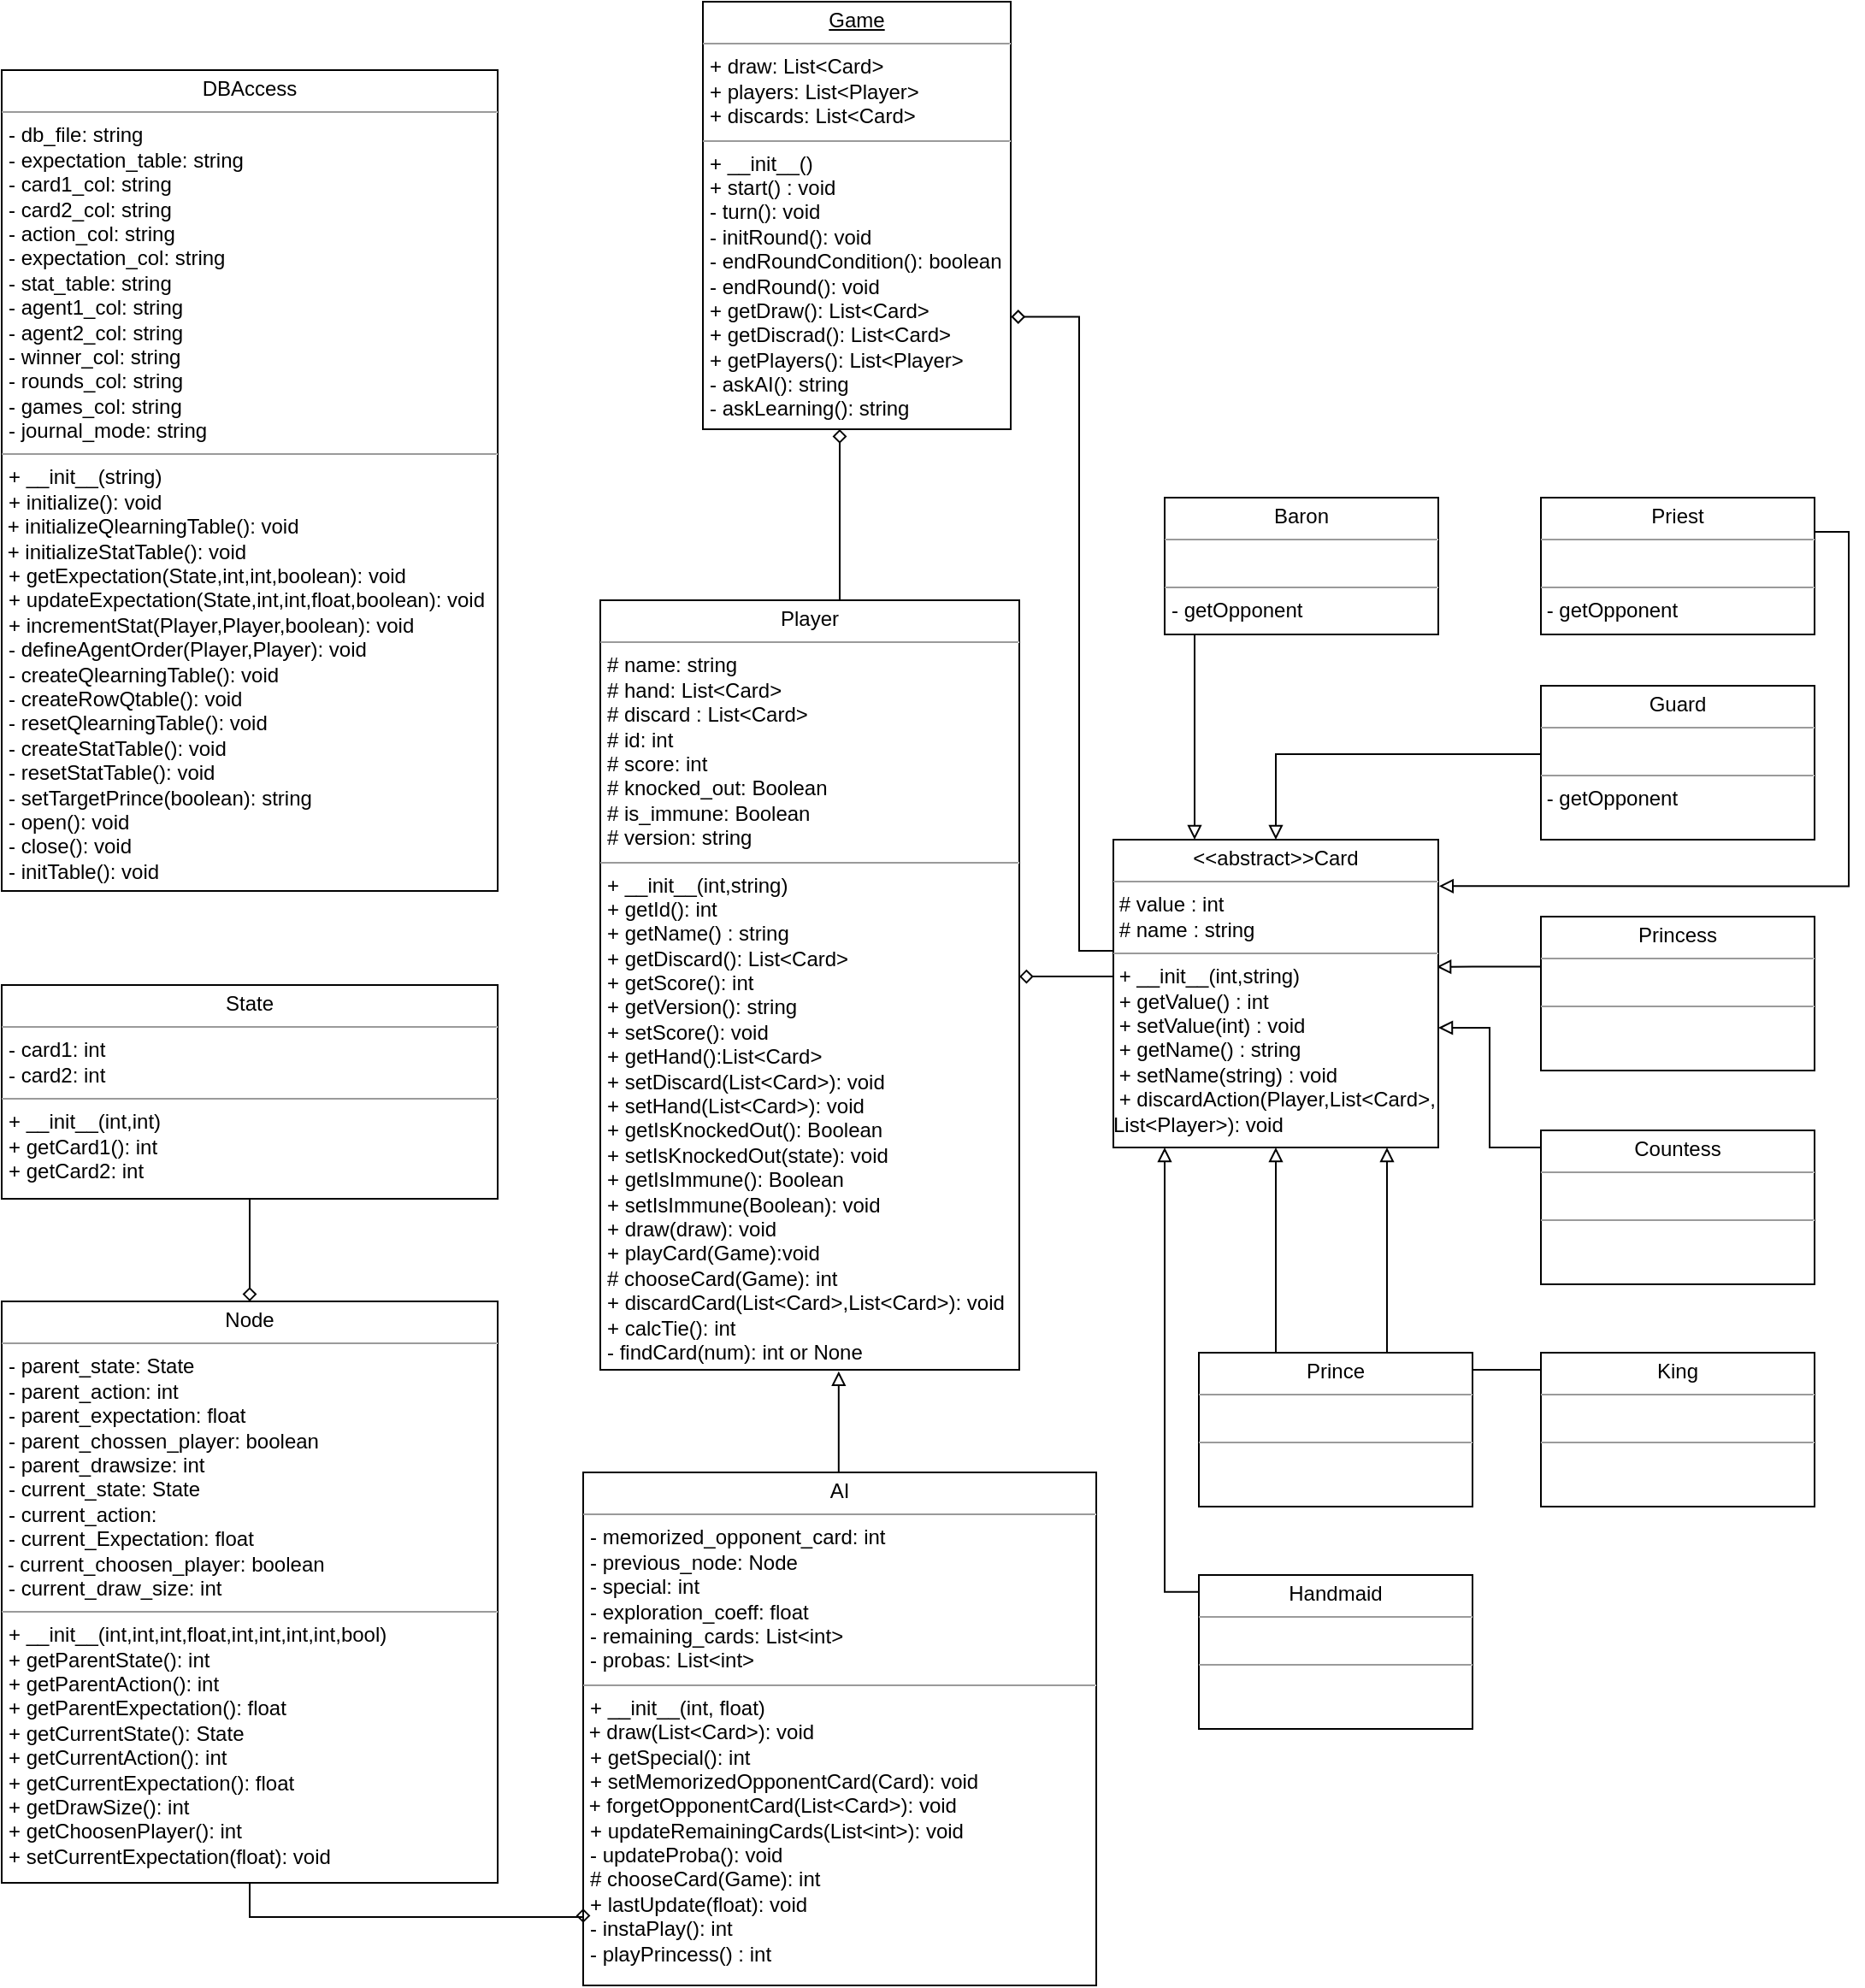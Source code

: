 <mxfile version="13.10.0" type="embed">
    <diagram id="C5RBs43oDa-KdzZeNtuy" name="Page-1">
        <mxGraphModel dx="1201" dy="3014" grid="1" gridSize="10" guides="1" tooltips="1" connect="1" arrows="1" fold="1" page="1" pageScale="1" pageWidth="827" pageHeight="1169" math="0" shadow="0">
            <root>
                <mxCell id="WIyWlLk6GJQsqaUBKTNV-0"/>
                <mxCell id="WIyWlLk6GJQsqaUBKTNV-1" parent="WIyWlLk6GJQsqaUBKTNV-0"/>
                <mxCell id="_-ZnE0qYHqLdnmeZO-Sq-61" value="" style="edgeStyle=orthogonalEdgeStyle;rounded=0;orthogonalLoop=1;jettySize=auto;html=1;endArrow=diamond;endFill=0;entryX=1.001;entryY=0.737;entryDx=0;entryDy=0;entryPerimeter=0;" parent="WIyWlLk6GJQsqaUBKTNV-1" source="_-ZnE0qYHqLdnmeZO-Sq-25" target="_-ZnE0qYHqLdnmeZO-Sq-28" edge="1">
                    <mxGeometry relative="1" as="geometry">
                        <Array as="points">
                            <mxPoint x="140" y="-695"/>
                            <mxPoint x="140" y="-1066"/>
                        </Array>
                    </mxGeometry>
                </mxCell>
                <mxCell id="_-ZnE0qYHqLdnmeZO-Sq-62" value="" style="edgeStyle=orthogonalEdgeStyle;rounded=0;orthogonalLoop=1;jettySize=auto;html=1;endArrow=diamond;endFill=0;" parent="WIyWlLk6GJQsqaUBKTNV-1" source="_-ZnE0qYHqLdnmeZO-Sq-25" edge="1">
                    <mxGeometry relative="1" as="geometry">
                        <Array as="points">
                            <mxPoint x="130" y="-680"/>
                            <mxPoint x="130" y="-680"/>
                        </Array>
                        <mxPoint x="105" y="-679.941" as="targetPoint"/>
                    </mxGeometry>
                </mxCell>
                <mxCell id="_-ZnE0qYHqLdnmeZO-Sq-60" value="" style="edgeStyle=orthogonalEdgeStyle;rounded=0;orthogonalLoop=1;jettySize=auto;html=1;endArrow=diamond;endFill=0;exitX=0.609;exitY=-0.001;exitDx=0;exitDy=0;exitPerimeter=0;" parent="WIyWlLk6GJQsqaUBKTNV-1" source="10" target="_-ZnE0qYHqLdnmeZO-Sq-28" edge="1">
                    <mxGeometry relative="1" as="geometry">
                        <mxPoint y="-820" as="sourcePoint"/>
                        <Array as="points">
                            <mxPoint y="-850"/>
                        </Array>
                    </mxGeometry>
                </mxCell>
                <mxCell id="_-ZnE0qYHqLdnmeZO-Sq-28" value="&lt;p style=&quot;margin: 0px ; margin-top: 4px ; text-align: center&quot;&gt;&lt;u&gt;Game&lt;/u&gt;&lt;br&gt;&lt;/p&gt;&lt;hr size=&quot;1&quot;&gt;&lt;p style=&quot;margin: 0px ; margin-left: 4px&quot;&gt;+ draw: List&amp;lt;Card&amp;gt;&lt;/p&gt;&lt;p style=&quot;margin: 0px ; margin-left: 4px&quot;&gt;+ players: List&amp;lt;Player&amp;gt;&lt;/p&gt;&lt;p style=&quot;margin: 0px ; margin-left: 4px&quot;&gt;+ discards: List&amp;lt;Card&amp;gt;&lt;/p&gt;&lt;hr size=&quot;1&quot;&gt;&lt;p style=&quot;margin: 0px ; margin-left: 4px&quot;&gt;+ __init__()&lt;/p&gt;&lt;p style=&quot;margin: 0px ; margin-left: 4px&quot;&gt;+ start() : void&lt;/p&gt;&lt;p style=&quot;margin: 0px ; margin-left: 4px&quot;&gt;- turn(): void&lt;br&gt;- initRound(): void&lt;br&gt;- endRoundCondition(): boolean&lt;br&gt;- endRound(): void&lt;/p&gt;&lt;p style=&quot;margin: 0px ; margin-left: 4px&quot;&gt;+ getDraw(): List&amp;lt;Card&amp;gt;&lt;/p&gt;&lt;p style=&quot;margin: 0px ; margin-left: 4px&quot;&gt;+ getDiscrad(): List&amp;lt;Card&amp;gt;&lt;br&gt;&lt;/p&gt;&lt;p style=&quot;margin: 0px ; margin-left: 4px&quot;&gt;+ getPlayers(): List&amp;lt;Player&amp;gt;&lt;/p&gt;&lt;p style=&quot;margin: 0px ; margin-left: 4px&quot;&gt;- askAI(): string&lt;/p&gt;&lt;p style=&quot;margin: 0px ; margin-left: 4px&quot;&gt;- askLearning(): string&lt;/p&gt;" style="verticalAlign=top;align=left;overflow=fill;fontSize=12;fontFamily=Helvetica;html=1;" parent="WIyWlLk6GJQsqaUBKTNV-1" vertex="1">
                    <mxGeometry x="-80" y="-1250" width="180" height="250" as="geometry"/>
                </mxCell>
                <mxCell id="_-ZnE0qYHqLdnmeZO-Sq-58" value="" style="edgeStyle=orthogonalEdgeStyle;rounded=0;orthogonalLoop=1;jettySize=auto;html=1;endArrow=block;endFill=0;entryX=0.569;entryY=1.002;entryDx=0;entryDy=0;entryPerimeter=0;" parent="WIyWlLk6GJQsqaUBKTNV-1" source="_-ZnE0qYHqLdnmeZO-Sq-30" target="10" edge="1">
                    <mxGeometry relative="1" as="geometry">
                        <Array as="points">
                            <mxPoint y="-380"/>
                            <mxPoint x="-1" y="-380"/>
                        </Array>
                        <mxPoint y="-430" as="targetPoint"/>
                    </mxGeometry>
                </mxCell>
                <mxCell id="_-ZnE0qYHqLdnmeZO-Sq-30" value="&lt;p style=&quot;margin: 0px ; margin-top: 4px ; text-align: center&quot;&gt;AI&lt;/p&gt;&lt;hr size=&quot;1&quot;&gt;&lt;p style=&quot;margin: 0px ; margin-left: 4px&quot;&gt;- memorized_opponent_card: int&lt;/p&gt;&lt;p style=&quot;margin: 0px ; margin-left: 4px&quot;&gt;- previous_node: Node&lt;/p&gt;&lt;p style=&quot;margin: 0px ; margin-left: 4px&quot;&gt;- special: int&lt;/p&gt;&lt;p style=&quot;margin: 0px ; margin-left: 4px&quot;&gt;- exploration_coeff: float&lt;/p&gt;&lt;p style=&quot;margin: 0px ; margin-left: 4px&quot;&gt;- remaining_cards: List&amp;lt;int&amp;gt;&lt;/p&gt;&lt;p style=&quot;margin: 0px ; margin-left: 4px&quot;&gt;- probas: List&amp;lt;int&amp;gt;&lt;/p&gt;&lt;hr size=&quot;1&quot;&gt;&lt;p style=&quot;margin: 0px ; margin-left: 4px&quot;&gt;+ __init__(int, float)&lt;/p&gt;&amp;nbsp;+ draw(List&amp;lt;Card&amp;gt;): void&lt;br&gt;&lt;p style=&quot;margin: 0px 0px 0px 4px&quot;&gt;+ getSpecial(): int&lt;/p&gt;&lt;p style=&quot;margin: 0px ; margin-left: 4px&quot;&gt;+ setMemorizedOpponentCard(Card): void&lt;/p&gt;&amp;nbsp;+ forgetOpponentCard(List&amp;lt;Card&amp;gt;): void&lt;p style=&quot;margin: 0px ; margin-left: 4px&quot;&gt;+ updateRemainingCards(List&amp;lt;int&amp;gt;): void&lt;/p&gt;&lt;p style=&quot;margin: 0px ; margin-left: 4px&quot;&gt;- updateProba(): void&lt;/p&gt;&lt;p style=&quot;margin: 0px ; margin-left: 4px&quot;&gt;&lt;span&gt;# chooseCard(Game): int&lt;/span&gt;&lt;/p&gt;&lt;p style=&quot;margin: 0px ; margin-left: 4px&quot;&gt;+ lastUpdate(float): void&lt;/p&gt;&lt;p style=&quot;margin: 0px ; margin-left: 4px&quot;&gt;- ins&lt;span&gt;taPlay(): int&lt;/span&gt;&lt;/p&gt;&lt;p style=&quot;margin: 0px ; margin-left: 4px&quot;&gt;&lt;span&gt;- playPrincess() : int&lt;/span&gt;&lt;/p&gt;" style="verticalAlign=top;align=left;overflow=fill;fontSize=12;fontFamily=Helvetica;html=1;" parent="WIyWlLk6GJQsqaUBKTNV-1" vertex="1">
                    <mxGeometry x="-150" y="-390" width="300" height="300" as="geometry"/>
                </mxCell>
                <mxCell id="_-ZnE0qYHqLdnmeZO-Sq-57" value="" style="edgeStyle=orthogonalEdgeStyle;rounded=0;orthogonalLoop=1;jettySize=auto;html=1;endArrow=block;endFill=0;" parent="WIyWlLk6GJQsqaUBKTNV-1" source="_-ZnE0qYHqLdnmeZO-Sq-37" target="_-ZnE0qYHqLdnmeZO-Sq-25" edge="1">
                    <mxGeometry relative="1" as="geometry">
                        <Array as="points">
                            <mxPoint x="450" y="-450"/>
                            <mxPoint x="320" y="-450"/>
                        </Array>
                    </mxGeometry>
                </mxCell>
                <mxCell id="_-ZnE0qYHqLdnmeZO-Sq-37" value="&lt;p style=&quot;margin: 0px ; margin-top: 4px ; text-align: center&quot;&gt;King&lt;br&gt;&lt;/p&gt;&lt;hr size=&quot;1&quot;&gt;&lt;div&gt;&lt;br&gt;&lt;/div&gt;&lt;hr size=&quot;1&quot;&gt;&lt;p style=&quot;margin: 0px ; margin-left: 4px&quot;&gt;&lt;br&gt;&lt;/p&gt;" style="verticalAlign=top;align=left;overflow=fill;fontSize=12;fontFamily=Helvetica;html=1;" parent="WIyWlLk6GJQsqaUBKTNV-1" vertex="1">
                    <mxGeometry x="410" y="-460" width="160" height="90" as="geometry"/>
                </mxCell>
                <mxCell id="_-ZnE0qYHqLdnmeZO-Sq-55" value="" style="edgeStyle=orthogonalEdgeStyle;rounded=0;orthogonalLoop=1;jettySize=auto;html=1;endArrow=block;endFill=0;" parent="WIyWlLk6GJQsqaUBKTNV-1" source="_-ZnE0qYHqLdnmeZO-Sq-40" target="_-ZnE0qYHqLdnmeZO-Sq-25" edge="1">
                    <mxGeometry relative="1" as="geometry">
                        <Array as="points">
                            <mxPoint x="380" y="-580"/>
                            <mxPoint x="380" y="-650"/>
                        </Array>
                    </mxGeometry>
                </mxCell>
                <mxCell id="_-ZnE0qYHqLdnmeZO-Sq-40" value="&lt;p style=&quot;margin: 0px ; margin-top: 4px ; text-align: center&quot;&gt;Countess&lt;br&gt;&lt;/p&gt;&lt;hr size=&quot;1&quot;&gt;&lt;div&gt;&lt;br&gt;&lt;/div&gt;&lt;hr size=&quot;1&quot;&gt;&lt;p style=&quot;margin: 0px ; margin-left: 4px&quot;&gt;&lt;br&gt;&lt;/p&gt;" style="verticalAlign=top;align=left;overflow=fill;fontSize=12;fontFamily=Helvetica;html=1;" parent="WIyWlLk6GJQsqaUBKTNV-1" vertex="1">
                    <mxGeometry x="410" y="-590" width="160" height="90" as="geometry"/>
                </mxCell>
                <mxCell id="_-ZnE0qYHqLdnmeZO-Sq-52" style="edgeStyle=orthogonalEdgeStyle;rounded=0;orthogonalLoop=1;jettySize=auto;html=1;entryX=0.25;entryY=0;entryDx=0;entryDy=0;endArrow=block;endFill=0;" parent="WIyWlLk6GJQsqaUBKTNV-1" source="_-ZnE0qYHqLdnmeZO-Sq-41" target="_-ZnE0qYHqLdnmeZO-Sq-25" edge="1">
                    <mxGeometry relative="1" as="geometry">
                        <Array as="points">
                            <mxPoint x="208" y="-830"/>
                        </Array>
                    </mxGeometry>
                </mxCell>
                <mxCell id="_-ZnE0qYHqLdnmeZO-Sq-41" value="&lt;p style=&quot;margin: 0px ; margin-top: 4px ; text-align: center&quot;&gt;Baron&lt;br&gt;&lt;/p&gt;&lt;hr size=&quot;1&quot;&gt;&lt;div&gt;&lt;br&gt;&lt;/div&gt;&lt;hr size=&quot;1&quot;&gt;&lt;p style=&quot;margin: 0px ; margin-left: 4px&quot;&gt;- getOpponent&lt;br&gt;&lt;/p&gt;" style="verticalAlign=top;align=left;overflow=fill;fontSize=12;fontFamily=Helvetica;html=1;" parent="WIyWlLk6GJQsqaUBKTNV-1" vertex="1">
                    <mxGeometry x="190" y="-960" width="160" height="80" as="geometry"/>
                </mxCell>
                <mxCell id="_-ZnE0qYHqLdnmeZO-Sq-42" value="&lt;p style=&quot;margin: 0px ; margin-top: 4px ; text-align: center&quot;&gt;Handmaid&lt;br&gt;&lt;/p&gt;&lt;hr size=&quot;1&quot;&gt;&lt;div&gt;&lt;br&gt;&lt;/div&gt;&lt;hr size=&quot;1&quot;&gt;&lt;p style=&quot;margin: 0px ; margin-left: 4px&quot;&gt;&lt;br&gt;&lt;/p&gt;" style="verticalAlign=top;align=left;overflow=fill;fontSize=12;fontFamily=Helvetica;html=1;" parent="WIyWlLk6GJQsqaUBKTNV-1" vertex="1">
                    <mxGeometry x="210" y="-330" width="160" height="90" as="geometry"/>
                </mxCell>
                <mxCell id="_-ZnE0qYHqLdnmeZO-Sq-49" style="edgeStyle=orthogonalEdgeStyle;rounded=0;orthogonalLoop=1;jettySize=auto;html=1;exitX=0;exitY=0.5;exitDx=0;exitDy=0;entryX=0.5;entryY=0;entryDx=0;entryDy=0;endArrow=block;endFill=0;" parent="WIyWlLk6GJQsqaUBKTNV-1" source="_-ZnE0qYHqLdnmeZO-Sq-43" target="_-ZnE0qYHqLdnmeZO-Sq-25" edge="1">
                    <mxGeometry relative="1" as="geometry">
                        <mxPoint x="340" y="-695" as="targetPoint"/>
                        <Array as="points">
                            <mxPoint x="410" y="-810"/>
                            <mxPoint x="255" y="-810"/>
                        </Array>
                    </mxGeometry>
                </mxCell>
                <mxCell id="_-ZnE0qYHqLdnmeZO-Sq-43" value="&lt;p style=&quot;margin: 0px ; margin-top: 4px ; text-align: center&quot;&gt;Guard&lt;br&gt;&lt;/p&gt;&lt;hr size=&quot;1&quot;&gt;&lt;div&gt;&lt;br&gt;&lt;/div&gt;&lt;hr size=&quot;1&quot;&gt;&amp;nbsp;- getOpponent" style="verticalAlign=top;align=left;overflow=fill;fontSize=12;fontFamily=Helvetica;html=1;" parent="WIyWlLk6GJQsqaUBKTNV-1" vertex="1">
                    <mxGeometry x="410" y="-850" width="160" height="90" as="geometry"/>
                </mxCell>
                <mxCell id="_-ZnE0qYHqLdnmeZO-Sq-56" style="edgeStyle=orthogonalEdgeStyle;rounded=0;orthogonalLoop=1;jettySize=auto;html=1;endArrow=block;endFill=0;" parent="WIyWlLk6GJQsqaUBKTNV-1" source="_-ZnE0qYHqLdnmeZO-Sq-45" target="_-ZnE0qYHqLdnmeZO-Sq-25" edge="1">
                    <mxGeometry relative="1" as="geometry">
                        <mxPoint x="230" y="-560" as="targetPoint"/>
                        <Array as="points">
                            <mxPoint x="255" y="-560"/>
                            <mxPoint x="255" y="-560"/>
                        </Array>
                    </mxGeometry>
                </mxCell>
                <mxCell id="_-ZnE0qYHqLdnmeZO-Sq-45" value="&lt;p style=&quot;margin: 0px ; margin-top: 4px ; text-align: center&quot;&gt;Prince&lt;/p&gt;&lt;hr size=&quot;1&quot;&gt;&lt;div&gt;&lt;br&gt;&lt;/div&gt;&lt;hr size=&quot;1&quot;&gt;&lt;p style=&quot;margin: 0px ; margin-left: 4px&quot;&gt;&lt;br&gt;&lt;/p&gt;" style="verticalAlign=top;align=left;overflow=fill;fontSize=12;fontFamily=Helvetica;html=1;" parent="WIyWlLk6GJQsqaUBKTNV-1" vertex="1">
                    <mxGeometry x="210" y="-460" width="160" height="90" as="geometry"/>
                </mxCell>
                <mxCell id="_-ZnE0qYHqLdnmeZO-Sq-51" style="edgeStyle=orthogonalEdgeStyle;rounded=0;orthogonalLoop=1;jettySize=auto;html=1;entryX=0.995;entryY=0.413;entryDx=0;entryDy=0;endArrow=block;endFill=0;entryPerimeter=0;" parent="WIyWlLk6GJQsqaUBKTNV-1" source="_-ZnE0qYHqLdnmeZO-Sq-47" target="_-ZnE0qYHqLdnmeZO-Sq-25" edge="1">
                    <mxGeometry relative="1" as="geometry">
                        <mxPoint x="150" y="-820" as="targetPoint"/>
                        <Array as="points">
                            <mxPoint x="370" y="-686"/>
                        </Array>
                    </mxGeometry>
                </mxCell>
                <mxCell id="_-ZnE0qYHqLdnmeZO-Sq-47" value="&lt;p style=&quot;margin: 0px ; margin-top: 4px ; text-align: center&quot;&gt;Princess&lt;br&gt;&lt;/p&gt;&lt;hr size=&quot;1&quot;&gt;&lt;div&gt;&lt;br&gt;&lt;/div&gt;&lt;hr size=&quot;1&quot;&gt;" style="verticalAlign=top;align=left;overflow=fill;fontSize=12;fontFamily=Helvetica;html=1;" parent="WIyWlLk6GJQsqaUBKTNV-1" vertex="1">
                    <mxGeometry x="410" y="-715" width="160" height="90" as="geometry"/>
                </mxCell>
                <mxCell id="_-ZnE0qYHqLdnmeZO-Sq-50" style="edgeStyle=orthogonalEdgeStyle;rounded=0;orthogonalLoop=1;jettySize=auto;html=1;endArrow=block;endFill=0;entryX=1.002;entryY=0.151;entryDx=0;entryDy=0;entryPerimeter=0;" parent="WIyWlLk6GJQsqaUBKTNV-1" source="_-ZnE0qYHqLdnmeZO-Sq-48" target="_-ZnE0qYHqLdnmeZO-Sq-25" edge="1">
                    <mxGeometry relative="1" as="geometry">
                        <Array as="points">
                            <mxPoint x="590" y="-940"/>
                            <mxPoint x="590" y="-733"/>
                        </Array>
                        <mxPoint x="360" y="-740" as="targetPoint"/>
                    </mxGeometry>
                </mxCell>
                <mxCell id="_-ZnE0qYHqLdnmeZO-Sq-48" value="&lt;p style=&quot;margin: 0px ; margin-top: 4px ; text-align: center&quot;&gt;Priest&lt;br&gt;&lt;/p&gt;&lt;hr size=&quot;1&quot;&gt;&lt;div&gt;&lt;br&gt;&lt;/div&gt;&lt;hr size=&quot;1&quot;&gt;&amp;nbsp;- getOpponent" style="verticalAlign=top;align=left;overflow=fill;fontSize=12;fontFamily=Helvetica;html=1;" parent="WIyWlLk6GJQsqaUBKTNV-1" vertex="1">
                    <mxGeometry x="410" y="-960" width="160" height="80" as="geometry"/>
                </mxCell>
                <mxCell id="_-ZnE0qYHqLdnmeZO-Sq-25" value="&lt;p style=&quot;margin: 0px ; margin-top: 4px ; text-align: center&quot;&gt;&amp;lt;&amp;lt;abstract&amp;gt;&amp;gt;Card &lt;br&gt;&lt;/p&gt;&lt;hr size=&quot;1&quot;&gt;&lt;div&gt;&amp;nbsp;# value : int&lt;/div&gt;&lt;div&gt;&amp;nbsp;# name : string&lt;br&gt;&lt;/div&gt;&lt;hr size=&quot;1&quot;&gt;&amp;nbsp;+ __init__(int,string)&lt;br&gt;&amp;nbsp;+ getValue() : int&lt;br&gt;&amp;nbsp;+ setValue(int) : void&lt;br&gt;&amp;nbsp;+ getName() : string&lt;br&gt;&amp;nbsp;+ setName(string) : void&lt;br&gt;&lt;div&gt;&amp;nbsp;+ discardAction(Player,List&amp;lt;Card&amp;gt;,&lt;/div&gt;&lt;div&gt;List&amp;lt;Player&amp;gt;): void&lt;/div&gt;" style="verticalAlign=top;align=left;overflow=fill;fontSize=12;fontFamily=Helvetica;html=1;" parent="WIyWlLk6GJQsqaUBKTNV-1" vertex="1">
                    <mxGeometry x="160" y="-760" width="190" height="180" as="geometry"/>
                </mxCell>
                <mxCell id="cCuhsxsoeX-mrGEWEKjm-1" style="edgeStyle=orthogonalEdgeStyle;rounded=0;orthogonalLoop=1;jettySize=auto;html=1;endArrow=block;endFill=0;exitX=0.002;exitY=0.11;exitDx=0;exitDy=0;exitPerimeter=0;" parent="WIyWlLk6GJQsqaUBKTNV-1" source="_-ZnE0qYHqLdnmeZO-Sq-42" edge="1">
                    <mxGeometry relative="1" as="geometry">
                        <mxPoint x="190" y="-580" as="targetPoint"/>
                        <Array as="points">
                            <mxPoint x="190" y="-320"/>
                        </Array>
                        <mxPoint x="254.89" y="-420" as="sourcePoint"/>
                    </mxGeometry>
                </mxCell>
                <mxCell id="8" style="edgeStyle=orthogonalEdgeStyle;rounded=0;orthogonalLoop=1;jettySize=auto;html=1;exitX=0.5;exitY=1;exitDx=0;exitDy=0;entryX=0.5;entryY=0;entryDx=0;entryDy=0;endArrow=diamond;endFill=0;" parent="WIyWlLk6GJQsqaUBKTNV-1" source="4" target="6" edge="1">
                    <mxGeometry relative="1" as="geometry"/>
                </mxCell>
                <mxCell id="4" value="&lt;p style=&quot;margin: 0px ; margin-top: 4px ; text-align: center&quot;&gt;State&lt;/p&gt;&lt;hr size=&quot;1&quot;&gt;&lt;p style=&quot;margin: 0px ; margin-left: 4px&quot;&gt;- card1: int&lt;/p&gt;&lt;p style=&quot;margin: 0px ; margin-left: 4px&quot;&gt;- card2: int&lt;/p&gt;&lt;hr size=&quot;1&quot;&gt;&lt;p style=&quot;margin: 0px ; margin-left: 4px&quot;&gt;+ __init__(int,int)&lt;/p&gt;&lt;p style=&quot;margin: 0px ; margin-left: 4px&quot;&gt;&lt;span&gt;+ getCard1(): int&lt;/span&gt;&lt;br&gt;&lt;/p&gt;&lt;p style=&quot;margin: 0px ; margin-left: 4px&quot;&gt;&lt;span&gt;+ getCard2: int&lt;/span&gt;&lt;/p&gt;" style="verticalAlign=top;align=left;overflow=fill;fontSize=12;fontFamily=Helvetica;html=1;" parent="WIyWlLk6GJQsqaUBKTNV-1" vertex="1">
                    <mxGeometry x="-490" y="-675" width="290" height="125" as="geometry"/>
                </mxCell>
                <mxCell id="9" style="edgeStyle=orthogonalEdgeStyle;rounded=0;orthogonalLoop=1;jettySize=auto;html=1;exitX=0.5;exitY=1;exitDx=0;exitDy=0;entryX=0;entryY=0.85;entryDx=0;entryDy=0;entryPerimeter=0;endArrow=diamond;endFill=0;" parent="WIyWlLk6GJQsqaUBKTNV-1" source="6" target="_-ZnE0qYHqLdnmeZO-Sq-30" edge="1">
                    <mxGeometry relative="1" as="geometry">
                        <Array as="points">
                            <mxPoint x="-345" y="-130"/>
                            <mxPoint x="-150" y="-130"/>
                        </Array>
                    </mxGeometry>
                </mxCell>
                <mxCell id="6" value="&lt;p style=&quot;margin: 0px ; margin-top: 4px ; text-align: center&quot;&gt;Node&lt;/p&gt;&lt;hr size=&quot;1&quot;&gt;&lt;p style=&quot;margin: 0px ; margin-left: 4px&quot;&gt;- parent_state: State&lt;/p&gt;&lt;p style=&quot;margin: 0px ; margin-left: 4px&quot;&gt;- parent_action: int&lt;/p&gt;&lt;p style=&quot;margin: 0px ; margin-left: 4px&quot;&gt;- parent_expectation: float&lt;/p&gt;&lt;p style=&quot;margin: 0px ; margin-left: 4px&quot;&gt;- parent_chossen_player: boolean&lt;/p&gt;&lt;p style=&quot;margin: 0px ; margin-left: 4px&quot;&gt;- parent_drawsize: int&lt;/p&gt;&lt;p style=&quot;margin: 0px ; margin-left: 4px&quot;&gt;- current_state: State&lt;/p&gt;&lt;p style=&quot;margin: 0px ; margin-left: 4px&quot;&gt;- current_action:&lt;/p&gt;&lt;p style=&quot;margin: 0px ; margin-left: 4px&quot;&gt;- current_Expectation: float&lt;/p&gt;&amp;nbsp;- current_choosen_player: boolean&lt;p style=&quot;margin: 0px ; margin-left: 4px&quot;&gt;- current_draw_size: int&lt;br&gt;&lt;/p&gt;&lt;hr size=&quot;1&quot;&gt;&lt;p style=&quot;margin: 0px ; margin-left: 4px&quot;&gt;&lt;span&gt;+ __init__(int,int,int,float,int,int,int,int,bool)&lt;/span&gt;&lt;br&gt;&lt;/p&gt;&lt;p style=&quot;margin: 0px ; margin-left: 4px&quot;&gt;&lt;span&gt;+ getParentState(): int&lt;/span&gt;&lt;/p&gt;&lt;p style=&quot;margin: 0px ; margin-left: 4px&quot;&gt;&lt;span&gt;+ getParentAction(): int&lt;/span&gt;&lt;/p&gt;&lt;p style=&quot;margin: 0px ; margin-left: 4px&quot;&gt;&lt;span&gt;+ getParentExpectation(): float&lt;/span&gt;&lt;/p&gt;&lt;p style=&quot;margin: 0px ; margin-left: 4px&quot;&gt;&lt;span&gt;+ getCurrentState(): State&lt;/span&gt;&lt;/p&gt;&lt;p style=&quot;margin: 0px ; margin-left: 4px&quot;&gt;&lt;span&gt;+ getCurrentAction(): int&lt;/span&gt;&lt;/p&gt;&lt;p style=&quot;margin: 0px ; margin-left: 4px&quot;&gt;&lt;span&gt;+ getCurrentExpectation(): float&lt;/span&gt;&lt;/p&gt;&lt;p style=&quot;margin: 0px ; margin-left: 4px&quot;&gt;&lt;span&gt;+ getDrawSize(): int&lt;/span&gt;&lt;/p&gt;&lt;p style=&quot;margin: 0px ; margin-left: 4px&quot;&gt;&lt;span&gt;+ getChoosenPlayer(): int&lt;/span&gt;&lt;/p&gt;&lt;p style=&quot;margin: 0px ; margin-left: 4px&quot;&gt;&lt;span&gt;+ setCurrentExpectation(float): void&lt;/span&gt;&lt;/p&gt;&lt;p style=&quot;margin: 0px ; margin-left: 4px&quot;&gt;&lt;span&gt;&lt;br&gt;&lt;/span&gt;&lt;/p&gt;" style="verticalAlign=top;align=left;overflow=fill;fontSize=12;fontFamily=Helvetica;html=1;" parent="WIyWlLk6GJQsqaUBKTNV-1" vertex="1">
                    <mxGeometry x="-490" y="-490" width="290" height="340" as="geometry"/>
                </mxCell>
                <mxCell id="7" value="&lt;p style=&quot;margin: 0px ; margin-top: 4px ; text-align: center&quot;&gt;DBAccess&lt;/p&gt;&lt;hr size=&quot;1&quot;&gt;&lt;p style=&quot;margin: 0px ; margin-left: 4px&quot;&gt;- db_file: string&lt;/p&gt;&lt;p style=&quot;margin: 0px ; margin-left: 4px&quot;&gt;- expectation_table: string&lt;/p&gt;&lt;p style=&quot;margin: 0px ; margin-left: 4px&quot;&gt;- card1_col: string&lt;/p&gt;&lt;p style=&quot;margin: 0px ; margin-left: 4px&quot;&gt;- card2_col: string&lt;/p&gt;&lt;p style=&quot;margin: 0px ; margin-left: 4px&quot;&gt;- action_col: string&lt;/p&gt;&lt;p style=&quot;margin: 0px ; margin-left: 4px&quot;&gt;- expectation_col: string&lt;/p&gt;&lt;p style=&quot;margin: 0px ; margin-left: 4px&quot;&gt;- stat_table: string&lt;/p&gt;&lt;p style=&quot;margin: 0px ; margin-left: 4px&quot;&gt;- agent1_col: string&lt;/p&gt;&lt;p style=&quot;margin: 0px ; margin-left: 4px&quot;&gt;- agent2_col: string&lt;/p&gt;&lt;p style=&quot;margin: 0px ; margin-left: 4px&quot;&gt;- winner_col: string&lt;/p&gt;&lt;p style=&quot;margin: 0px ; margin-left: 4px&quot;&gt;- rounds_col: string&lt;/p&gt;&lt;p style=&quot;margin: 0px ; margin-left: 4px&quot;&gt;- games_col: string&lt;/p&gt;&lt;p style=&quot;margin: 0px ; margin-left: 4px&quot;&gt;- journal_mode: string&lt;/p&gt;&lt;hr size=&quot;1&quot;&gt;&lt;p style=&quot;margin: 0px ; margin-left: 4px&quot;&gt;&lt;span&gt;+ __init__(string)&lt;/span&gt;&lt;/p&gt;&lt;p style=&quot;margin: 0px ; margin-left: 4px&quot;&gt;&lt;span&gt;+ initialize(): void&lt;/span&gt;&lt;/p&gt;&amp;nbsp;+ initializeQlearningTable(): void&lt;br&gt;&amp;nbsp;+ initializeStatTable(): void&lt;p style=&quot;margin: 0px ; margin-left: 4px&quot;&gt;&lt;span&gt;+ getExpectation(State,int,int,boolean): void&lt;/span&gt;&lt;/p&gt;&lt;p style=&quot;margin: 0px ; margin-left: 4px&quot;&gt;&lt;span&gt;+ updateExpectation(State,int,int,float,boolean): void&lt;/span&gt;&lt;/p&gt;&lt;p style=&quot;margin: 0px ; margin-left: 4px&quot;&gt;+ incrementStat(Player,Player,boolean): void&lt;/p&gt;&lt;p style=&quot;margin: 0px ; margin-left: 4px&quot;&gt;- defineAgentOrder(Player,Player): void&lt;/p&gt;&lt;p style=&quot;margin: 0px ; margin-left: 4px&quot;&gt;- createQlearningTable(): void&lt;/p&gt;&lt;p style=&quot;margin: 0px ; margin-left: 4px&quot;&gt;- createRowQtable(): void&lt;/p&gt;&lt;p style=&quot;margin: 0px ; margin-left: 4px&quot;&gt;- resetQlearningTable(): void&lt;/p&gt;&lt;p style=&quot;margin: 0px ; margin-left: 4px&quot;&gt;- createStatTable(): void&lt;/p&gt;&lt;p style=&quot;margin: 0px ; margin-left: 4px&quot;&gt;- resetStatTable(): void&lt;/p&gt;&lt;p style=&quot;margin: 0px ; margin-left: 4px&quot;&gt;- setTargetPrince(boolean): string&lt;/p&gt;&lt;p style=&quot;margin: 0px ; margin-left: 4px&quot;&gt;- open(): void&lt;/p&gt;&lt;p style=&quot;margin: 0px ; margin-left: 4px&quot;&gt;- close(): void&lt;/p&gt;&lt;p style=&quot;margin: 0px ; margin-left: 4px&quot;&gt;- initTable(): void&lt;/p&gt;" style="verticalAlign=top;align=left;overflow=fill;fontSize=12;fontFamily=Helvetica;html=1;" parent="WIyWlLk6GJQsqaUBKTNV-1" vertex="1">
                    <mxGeometry x="-490" y="-1210" width="290" height="480" as="geometry"/>
                </mxCell>
                <mxCell id="10" value="&lt;p style=&quot;margin: 0px ; margin-top: 4px ; text-align: center&quot;&gt;Player&lt;br&gt;&lt;/p&gt;&lt;hr size=&quot;1&quot;&gt;&lt;p style=&quot;margin: 0px ; margin-left: 4px&quot;&gt;# name: string&lt;/p&gt;&lt;p style=&quot;margin: 0px ; margin-left: 4px&quot;&gt;# hand: List&amp;lt;Card&amp;gt;&lt;/p&gt;&lt;p style=&quot;margin: 0px ; margin-left: 4px&quot;&gt;# discard : List&amp;lt;Card&amp;gt;&lt;/p&gt;&lt;p style=&quot;margin: 0px ; margin-left: 4px&quot;&gt;# id: int&lt;/p&gt;&lt;p style=&quot;margin: 0px ; margin-left: 4px&quot;&gt;&lt;span&gt;# score: int&lt;/span&gt;&lt;br&gt;&lt;/p&gt;&lt;p style=&quot;margin: 0px ; margin-left: 4px&quot;&gt;# knocked_out: Boolean&lt;/p&gt;&lt;p style=&quot;margin: 0px ; margin-left: 4px&quot;&gt;# is_immune: Boolean&lt;br&gt; &lt;/p&gt;&lt;p style=&quot;margin: 0px ; margin-left: 4px&quot;&gt;# version: string&lt;/p&gt;&lt;hr size=&quot;1&quot;&gt;&lt;p style=&quot;margin: 0px ; margin-left: 4px&quot;&gt;+ __init__(int,string)&lt;/p&gt;&lt;p style=&quot;margin: 0px ; margin-left: 4px&quot;&gt;+ getId(): int&lt;/p&gt;&lt;p style=&quot;margin: 0px ; margin-left: 4px&quot;&gt;+ getName() : string&lt;/p&gt;&lt;p style=&quot;margin: 0px ; margin-left: 4px&quot;&gt;+ getDiscard(): List&amp;lt;Card&amp;gt;&lt;/p&gt;&lt;p style=&quot;margin: 0px ; margin-left: 4px&quot;&gt;+ getScore(): int&lt;/p&gt;&lt;p style=&quot;margin: 0px ; margin-left: 4px&quot;&gt;+ getVersion(): string&lt;/p&gt;&lt;p style=&quot;margin: 0px ; margin-left: 4px&quot;&gt;+ setScore(): void&lt;/p&gt;&lt;p style=&quot;margin: 0px ; margin-left: 4px&quot;&gt;+ getHand():List&amp;lt;Card&amp;gt;&lt;/p&gt;&lt;p style=&quot;margin: 0px ; margin-left: 4px&quot;&gt;+ setDiscard(List&amp;lt;Card&amp;gt;): void&lt;/p&gt;&lt;p style=&quot;margin: 0px ; margin-left: 4px&quot;&gt;+ setHand(List&amp;lt;Card&amp;gt;): void&lt;/p&gt;&lt;p style=&quot;margin: 0px ; margin-left: 4px&quot;&gt;+ getIsKnockedOut(): Boolean&lt;/p&gt;&lt;p style=&quot;margin: 0px ; margin-left: 4px&quot;&gt;+ setIsKnockedOut(state): void&lt;/p&gt;&lt;p style=&quot;margin: 0px ; margin-left: 4px&quot;&gt;+ getIsImmune(): Boolean&lt;/p&gt;&lt;p style=&quot;margin: 0px ; margin-left: 4px&quot;&gt;+ setIsImmune(Boolean): void&lt;/p&gt;&lt;p style=&quot;margin: 0px ; margin-left: 4px&quot;&gt;+ draw(draw): void&lt;/p&gt;&lt;p style=&quot;margin: 0px ; margin-left: 4px&quot;&gt;+ playCard(Game):void&lt;/p&gt;&lt;p style=&quot;margin: 0px ; margin-left: 4px&quot;&gt;# chooseCard(Game): int&lt;/p&gt;&lt;p style=&quot;margin: 0px ; margin-left: 4px&quot;&gt;+ discardCard(List&amp;lt;Card&amp;gt;,List&amp;lt;Card&amp;gt;): void&lt;br&gt;&lt;/p&gt;&lt;p style=&quot;margin: 0px ; margin-left: 4px&quot;&gt;+ calcTie(): int&lt;/p&gt;&lt;p style=&quot;margin: 0px ; margin-left: 4px&quot;&gt;- findCard(num): int or None&lt;/p&gt;" style="verticalAlign=top;align=left;overflow=fill;fontSize=12;fontFamily=Helvetica;html=1;" parent="WIyWlLk6GJQsqaUBKTNV-1" vertex="1">
                    <mxGeometry x="-140" y="-900" width="245" height="450" as="geometry"/>
                </mxCell>
            </root>
        </mxGraphModel>
    </diagram>
</mxfile>